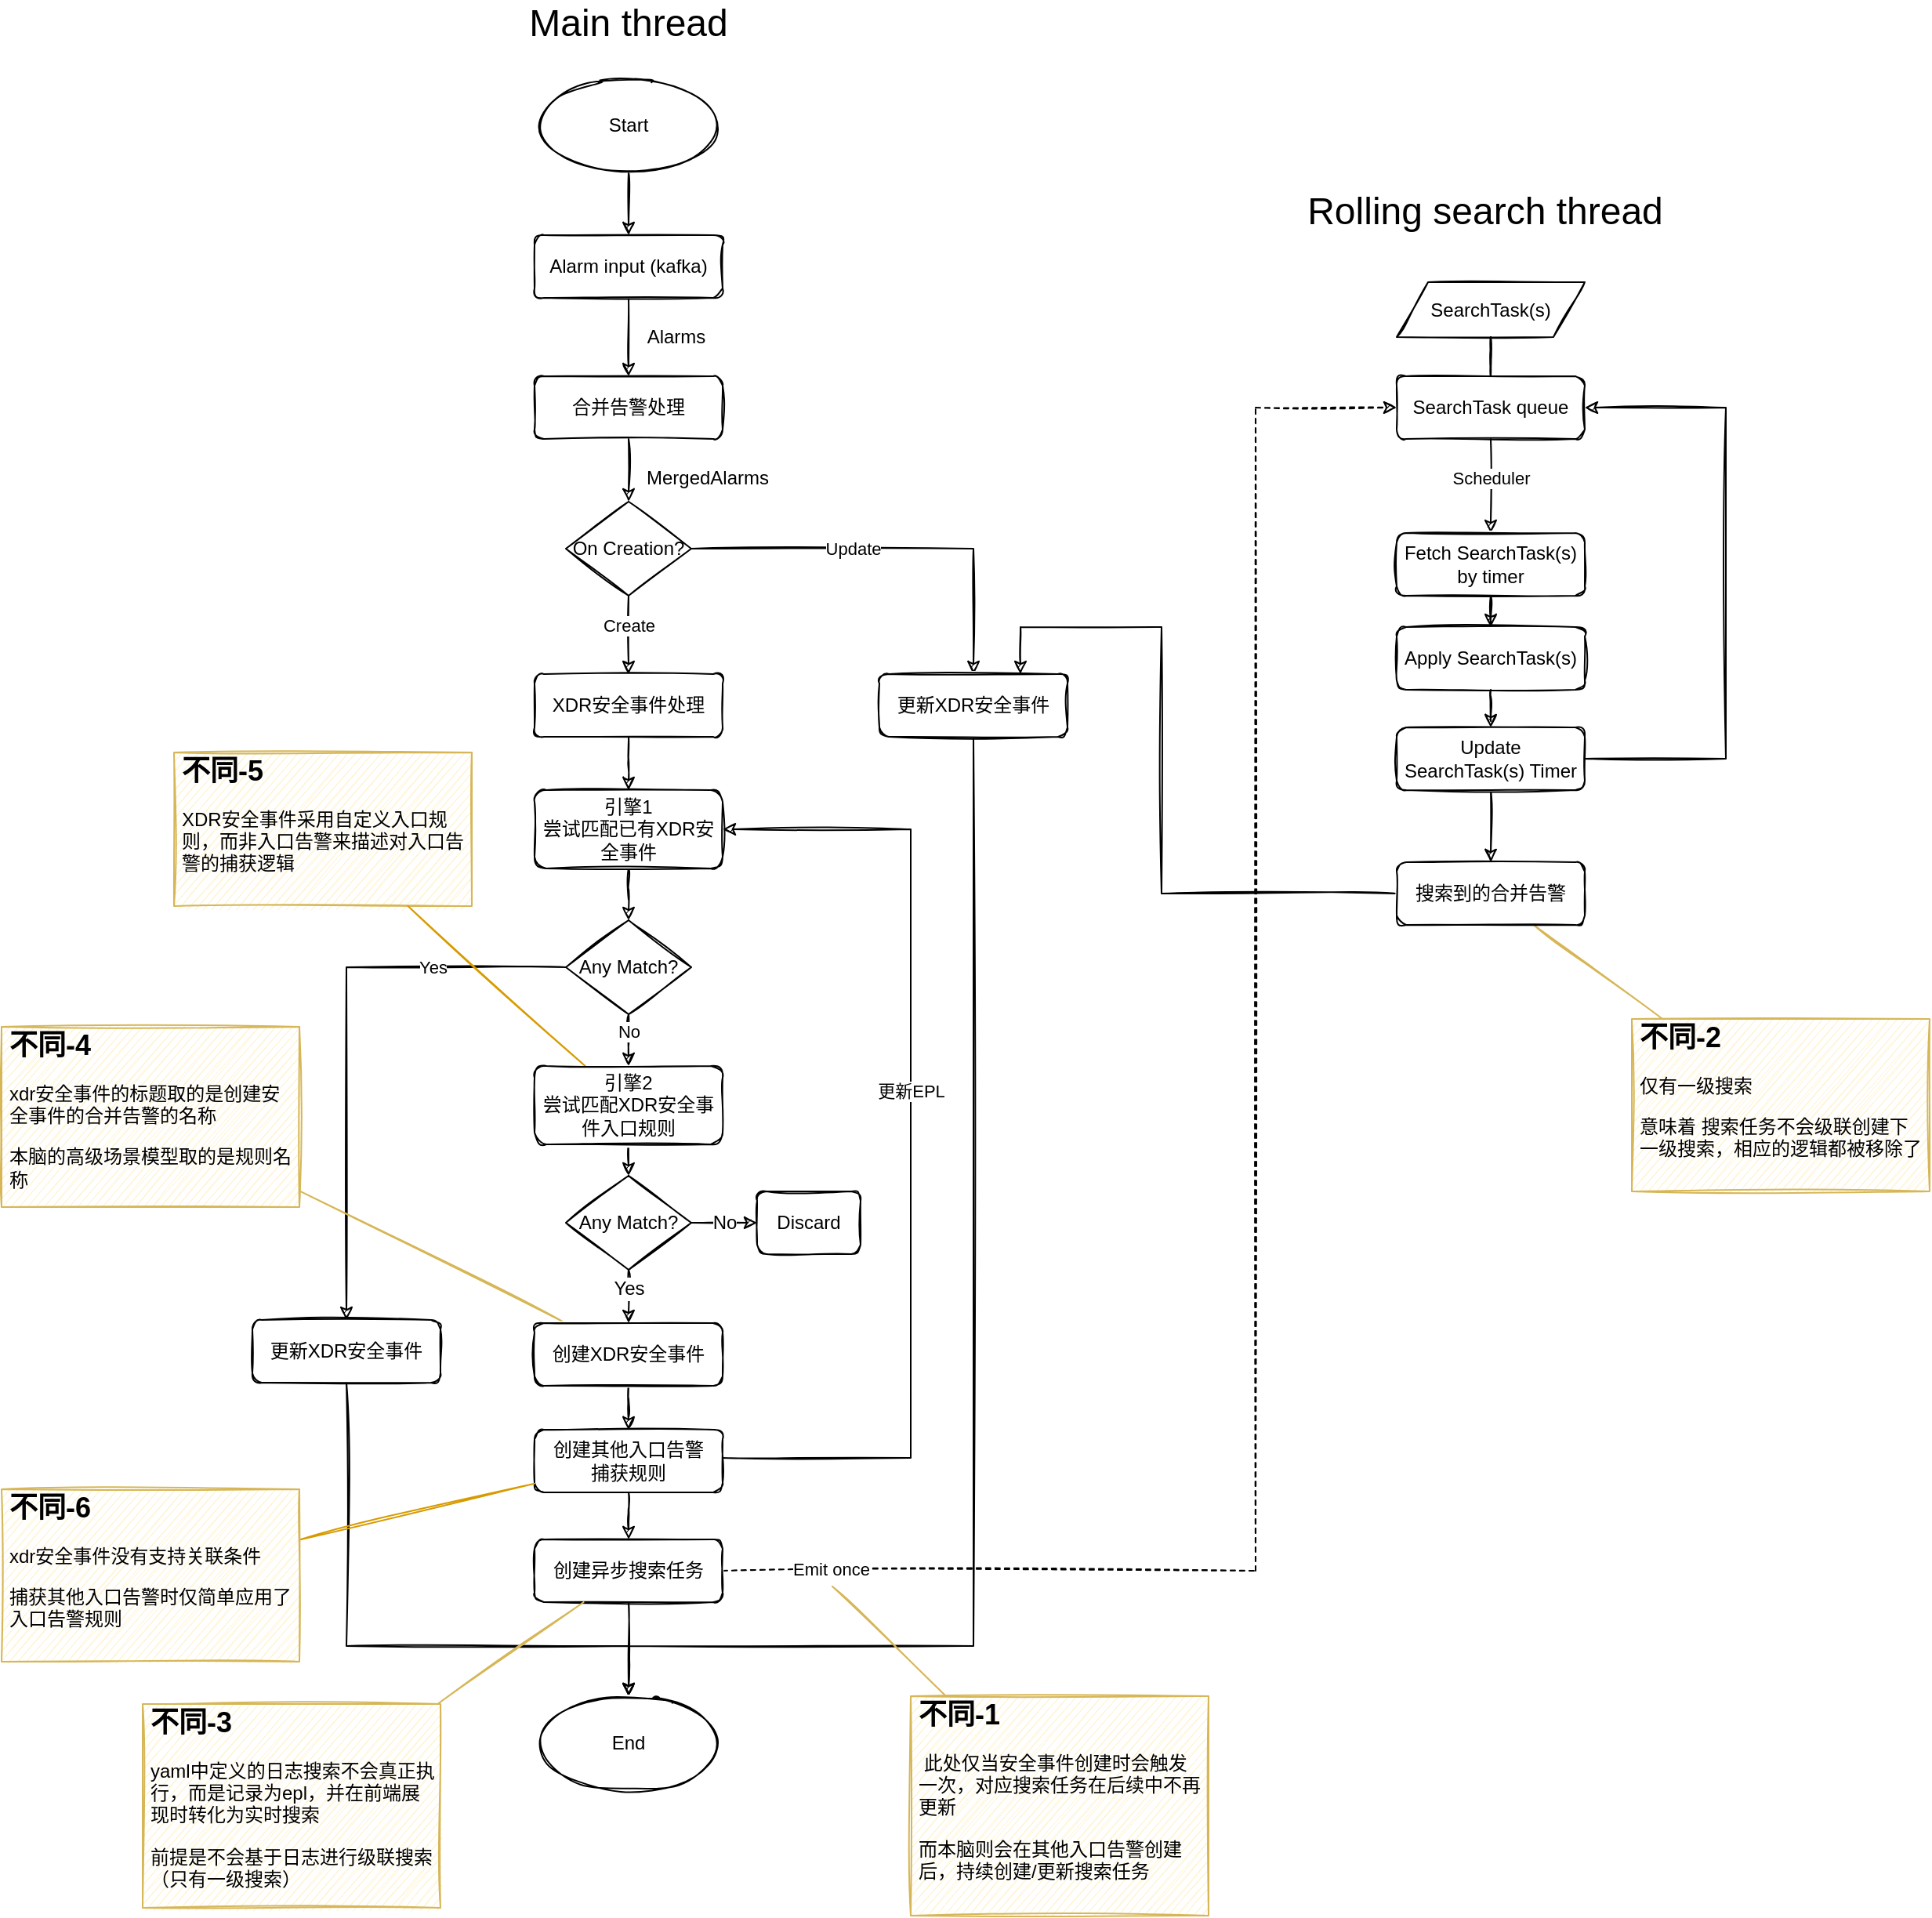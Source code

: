 <mxfile version="20.0.4" type="github">
  <diagram id="C5RBs43oDa-KdzZeNtuy" name="Page-1">
    <mxGraphModel dx="2751" dy="2188" grid="1" gridSize="10" guides="1" tooltips="1" connect="1" arrows="1" fold="1" page="1" pageScale="1" pageWidth="827" pageHeight="1169" math="0" shadow="0">
      <root>
        <mxCell id="WIyWlLk6GJQsqaUBKTNV-0" />
        <mxCell id="WIyWlLk6GJQsqaUBKTNV-1" parent="WIyWlLk6GJQsqaUBKTNV-0" />
        <mxCell id="JY7lylcE65taJHY3PQle-6" value="" style="edgeStyle=orthogonalEdgeStyle;rounded=0;orthogonalLoop=1;jettySize=auto;html=1;sketch=1;" edge="1" parent="WIyWlLk6GJQsqaUBKTNV-1" source="JY7lylcE65taJHY3PQle-4" target="JY7lylcE65taJHY3PQle-5">
          <mxGeometry relative="1" as="geometry" />
        </mxCell>
        <mxCell id="JY7lylcE65taJHY3PQle-4" value="Alarm input (kafka)" style="rounded=1;whiteSpace=wrap;html=1;fontSize=12;glass=0;strokeWidth=1;shadow=0;sketch=1;" vertex="1" parent="WIyWlLk6GJQsqaUBKTNV-1">
          <mxGeometry x="310" y="80" width="120" height="40" as="geometry" />
        </mxCell>
        <mxCell id="JY7lylcE65taJHY3PQle-10" value="" style="edgeStyle=orthogonalEdgeStyle;rounded=0;orthogonalLoop=1;jettySize=auto;html=1;sketch=1;" edge="1" parent="WIyWlLk6GJQsqaUBKTNV-1" source="JY7lylcE65taJHY3PQle-5" target="JY7lylcE65taJHY3PQle-9">
          <mxGeometry relative="1" as="geometry" />
        </mxCell>
        <mxCell id="JY7lylcE65taJHY3PQle-5" value="合并告警处理" style="rounded=1;whiteSpace=wrap;html=1;fontSize=12;glass=0;strokeWidth=1;shadow=0;sketch=1;" vertex="1" parent="WIyWlLk6GJQsqaUBKTNV-1">
          <mxGeometry x="310" y="170" width="120" height="40" as="geometry" />
        </mxCell>
        <mxCell id="JY7lylcE65taJHY3PQle-7" value="Alarms" style="text;html=1;align=center;verticalAlign=middle;resizable=0;points=[];autosize=1;strokeColor=none;fillColor=none;sketch=1;" vertex="1" parent="WIyWlLk6GJQsqaUBKTNV-1">
          <mxGeometry x="370" y="130" width="60" height="30" as="geometry" />
        </mxCell>
        <mxCell id="JY7lylcE65taJHY3PQle-21" value="" style="edgeStyle=orthogonalEdgeStyle;rounded=0;orthogonalLoop=1;jettySize=auto;html=1;sketch=1;" edge="1" parent="WIyWlLk6GJQsqaUBKTNV-1" source="JY7lylcE65taJHY3PQle-8" target="JY7lylcE65taJHY3PQle-20">
          <mxGeometry relative="1" as="geometry" />
        </mxCell>
        <mxCell id="JY7lylcE65taJHY3PQle-8" value="XDR安全事件处理" style="rounded=1;whiteSpace=wrap;html=1;fontSize=12;glass=0;strokeWidth=1;shadow=0;sketch=1;" vertex="1" parent="WIyWlLk6GJQsqaUBKTNV-1">
          <mxGeometry x="310" y="360" width="120" height="40" as="geometry" />
        </mxCell>
        <mxCell id="JY7lylcE65taJHY3PQle-11" value="" style="edgeStyle=orthogonalEdgeStyle;rounded=0;orthogonalLoop=1;jettySize=auto;html=1;sketch=1;" edge="1" parent="WIyWlLk6GJQsqaUBKTNV-1" source="JY7lylcE65taJHY3PQle-9" target="JY7lylcE65taJHY3PQle-8">
          <mxGeometry relative="1" as="geometry" />
        </mxCell>
        <mxCell id="JY7lylcE65taJHY3PQle-19" value="Create" style="edgeLabel;html=1;align=center;verticalAlign=middle;resizable=0;points=[];sketch=1;" vertex="1" connectable="0" parent="JY7lylcE65taJHY3PQle-11">
          <mxGeometry x="-0.242" relative="1" as="geometry">
            <mxPoint as="offset" />
          </mxGeometry>
        </mxCell>
        <mxCell id="JY7lylcE65taJHY3PQle-14" style="edgeStyle=orthogonalEdgeStyle;rounded=0;orthogonalLoop=1;jettySize=auto;html=1;sketch=1;" edge="1" parent="WIyWlLk6GJQsqaUBKTNV-1" source="JY7lylcE65taJHY3PQle-9" target="JY7lylcE65taJHY3PQle-13">
          <mxGeometry relative="1" as="geometry" />
        </mxCell>
        <mxCell id="JY7lylcE65taJHY3PQle-17" value="Update" style="edgeLabel;html=1;align=center;verticalAlign=middle;resizable=0;points=[];sketch=1;" vertex="1" connectable="0" parent="JY7lylcE65taJHY3PQle-14">
          <mxGeometry x="0.116" y="-2" relative="1" as="geometry">
            <mxPoint x="-42" y="-2" as="offset" />
          </mxGeometry>
        </mxCell>
        <mxCell id="JY7lylcE65taJHY3PQle-9" value="On Creation?" style="rhombus;whiteSpace=wrap;html=1;sketch=1;" vertex="1" parent="WIyWlLk6GJQsqaUBKTNV-1">
          <mxGeometry x="330" y="250" width="80" height="60" as="geometry" />
        </mxCell>
        <mxCell id="JY7lylcE65taJHY3PQle-12" value="MergedAlarms" style="text;html=1;align=center;verticalAlign=middle;resizable=0;points=[];autosize=1;strokeColor=none;fillColor=none;sketch=1;" vertex="1" parent="WIyWlLk6GJQsqaUBKTNV-1">
          <mxGeometry x="370" y="220" width="100" height="30" as="geometry" />
        </mxCell>
        <mxCell id="JY7lylcE65taJHY3PQle-40" style="edgeStyle=orthogonalEdgeStyle;rounded=0;orthogonalLoop=1;jettySize=auto;html=1;sketch=1;" edge="1" parent="WIyWlLk6GJQsqaUBKTNV-1" source="JY7lylcE65taJHY3PQle-13" target="JY7lylcE65taJHY3PQle-35">
          <mxGeometry relative="1" as="geometry">
            <Array as="points">
              <mxPoint x="590" y="980" />
              <mxPoint x="370" y="980" />
            </Array>
          </mxGeometry>
        </mxCell>
        <mxCell id="JY7lylcE65taJHY3PQle-13" value="更新XDR安全事件" style="rounded=1;whiteSpace=wrap;html=1;fontSize=12;glass=0;strokeWidth=1;shadow=0;sketch=1;" vertex="1" parent="WIyWlLk6GJQsqaUBKTNV-1">
          <mxGeometry x="530" y="360" width="120" height="40" as="geometry" />
        </mxCell>
        <mxCell id="JY7lylcE65taJHY3PQle-23" value="" style="edgeStyle=orthogonalEdgeStyle;rounded=0;orthogonalLoop=1;jettySize=auto;html=1;sketch=1;" edge="1" parent="WIyWlLk6GJQsqaUBKTNV-1" source="JY7lylcE65taJHY3PQle-20" target="JY7lylcE65taJHY3PQle-22">
          <mxGeometry relative="1" as="geometry" />
        </mxCell>
        <mxCell id="JY7lylcE65taJHY3PQle-20" value="引擎1&lt;br&gt;尝试匹配已有XDR安全事件" style="rounded=1;whiteSpace=wrap;html=1;fontSize=12;glass=0;strokeWidth=1;shadow=0;sketch=1;" vertex="1" parent="WIyWlLk6GJQsqaUBKTNV-1">
          <mxGeometry x="310" y="434" width="120" height="50" as="geometry" />
        </mxCell>
        <mxCell id="JY7lylcE65taJHY3PQle-26" value="" style="edgeStyle=orthogonalEdgeStyle;rounded=0;orthogonalLoop=1;jettySize=auto;html=1;sketch=1;" edge="1" parent="WIyWlLk6GJQsqaUBKTNV-1" source="JY7lylcE65taJHY3PQle-22" target="JY7lylcE65taJHY3PQle-81">
          <mxGeometry relative="1" as="geometry">
            <Array as="points" />
          </mxGeometry>
        </mxCell>
        <mxCell id="JY7lylcE65taJHY3PQle-29" value="No" style="edgeLabel;html=1;align=center;verticalAlign=middle;resizable=0;points=[];sketch=1;" vertex="1" connectable="0" parent="JY7lylcE65taJHY3PQle-26">
          <mxGeometry x="-0.379" relative="1" as="geometry">
            <mxPoint y="-4" as="offset" />
          </mxGeometry>
        </mxCell>
        <mxCell id="JY7lylcE65taJHY3PQle-28" style="edgeStyle=orthogonalEdgeStyle;rounded=0;orthogonalLoop=1;jettySize=auto;html=1;sketch=1;" edge="1" parent="WIyWlLk6GJQsqaUBKTNV-1" source="JY7lylcE65taJHY3PQle-22" target="JY7lylcE65taJHY3PQle-27">
          <mxGeometry relative="1" as="geometry" />
        </mxCell>
        <mxCell id="JY7lylcE65taJHY3PQle-30" value="Yes" style="edgeLabel;html=1;align=center;verticalAlign=middle;resizable=0;points=[];sketch=1;" vertex="1" connectable="0" parent="JY7lylcE65taJHY3PQle-28">
          <mxGeometry x="-0.551" y="-2" relative="1" as="geometry">
            <mxPoint x="-3" y="2" as="offset" />
          </mxGeometry>
        </mxCell>
        <mxCell id="JY7lylcE65taJHY3PQle-22" value="Any Match?" style="rhombus;whiteSpace=wrap;html=1;sketch=1;" vertex="1" parent="WIyWlLk6GJQsqaUBKTNV-1">
          <mxGeometry x="330" y="517" width="80" height="60" as="geometry" />
        </mxCell>
        <mxCell id="JY7lylcE65taJHY3PQle-36" value="" style="edgeStyle=orthogonalEdgeStyle;rounded=0;orthogonalLoop=1;jettySize=auto;html=1;sketch=1;" edge="1" parent="WIyWlLk6GJQsqaUBKTNV-1" source="JY7lylcE65taJHY3PQle-25" target="JY7lylcE65taJHY3PQle-39">
          <mxGeometry relative="1" as="geometry" />
        </mxCell>
        <mxCell id="JY7lylcE65taJHY3PQle-72" style="rounded=0;sketch=1;orthogonalLoop=1;jettySize=auto;html=1;fontSize=12;endArrow=none;endFill=0;fillColor=#fff2cc;strokeColor=#d6b656;" edge="1" parent="WIyWlLk6GJQsqaUBKTNV-1" source="JY7lylcE65taJHY3PQle-25" target="JY7lylcE65taJHY3PQle-71">
          <mxGeometry relative="1" as="geometry" />
        </mxCell>
        <mxCell id="JY7lylcE65taJHY3PQle-25" value="创建XDR安全事件" style="rounded=1;whiteSpace=wrap;html=1;fontSize=12;glass=0;strokeWidth=1;shadow=0;sketch=1;" vertex="1" parent="WIyWlLk6GJQsqaUBKTNV-1">
          <mxGeometry x="310" y="774" width="120" height="40" as="geometry" />
        </mxCell>
        <mxCell id="JY7lylcE65taJHY3PQle-37" style="edgeStyle=orthogonalEdgeStyle;rounded=0;orthogonalLoop=1;jettySize=auto;html=1;entryX=0.5;entryY=0;entryDx=0;entryDy=0;sketch=1;" edge="1" parent="WIyWlLk6GJQsqaUBKTNV-1" source="JY7lylcE65taJHY3PQle-27" target="JY7lylcE65taJHY3PQle-35">
          <mxGeometry relative="1" as="geometry">
            <Array as="points">
              <mxPoint x="190" y="980" />
              <mxPoint x="370" y="980" />
            </Array>
          </mxGeometry>
        </mxCell>
        <mxCell id="JY7lylcE65taJHY3PQle-27" value="更新XDR安全事件" style="rounded=1;whiteSpace=wrap;html=1;fontSize=12;glass=0;strokeWidth=1;shadow=0;sketch=1;" vertex="1" parent="WIyWlLk6GJQsqaUBKTNV-1">
          <mxGeometry x="130" y="772" width="120" height="40" as="geometry" />
        </mxCell>
        <mxCell id="JY7lylcE65taJHY3PQle-38" value="" style="edgeStyle=orthogonalEdgeStyle;rounded=0;orthogonalLoop=1;jettySize=auto;html=1;sketch=1;" edge="1" parent="WIyWlLk6GJQsqaUBKTNV-1" source="JY7lylcE65taJHY3PQle-31" target="JY7lylcE65taJHY3PQle-35">
          <mxGeometry relative="1" as="geometry" />
        </mxCell>
        <mxCell id="JY7lylcE65taJHY3PQle-57" style="edgeStyle=orthogonalEdgeStyle;rounded=0;orthogonalLoop=1;jettySize=auto;html=1;dashed=1;entryX=0;entryY=0.5;entryDx=0;entryDy=0;sketch=1;" edge="1" parent="WIyWlLk6GJQsqaUBKTNV-1" source="JY7lylcE65taJHY3PQle-31" target="JY7lylcE65taJHY3PQle-44">
          <mxGeometry relative="1" as="geometry">
            <mxPoint x="820" y="269" as="targetPoint" />
            <Array as="points">
              <mxPoint x="770" y="932" />
              <mxPoint x="770" y="190" />
            </Array>
          </mxGeometry>
        </mxCell>
        <mxCell id="JY7lylcE65taJHY3PQle-66" value="Emit once" style="edgeLabel;html=1;align=center;verticalAlign=middle;resizable=0;points=[];" vertex="1" connectable="0" parent="JY7lylcE65taJHY3PQle-57">
          <mxGeometry x="-0.883" y="1" relative="1" as="geometry">
            <mxPoint as="offset" />
          </mxGeometry>
        </mxCell>
        <mxCell id="JY7lylcE65taJHY3PQle-31" value="创建异步搜索任务" style="rounded=1;whiteSpace=wrap;html=1;fontSize=12;glass=0;strokeWidth=1;shadow=0;sketch=1;" vertex="1" parent="WIyWlLk6GJQsqaUBKTNV-1">
          <mxGeometry x="310" y="912" width="120" height="40" as="geometry" />
        </mxCell>
        <mxCell id="JY7lylcE65taJHY3PQle-34" value="" style="edgeStyle=orthogonalEdgeStyle;rounded=0;orthogonalLoop=1;jettySize=auto;html=1;sketch=1;" edge="1" parent="WIyWlLk6GJQsqaUBKTNV-1" source="JY7lylcE65taJHY3PQle-32" target="JY7lylcE65taJHY3PQle-4">
          <mxGeometry relative="1" as="geometry" />
        </mxCell>
        <mxCell id="JY7lylcE65taJHY3PQle-32" value="Start" style="ellipse;whiteSpace=wrap;html=1;sketch=1;" vertex="1" parent="WIyWlLk6GJQsqaUBKTNV-1">
          <mxGeometry x="310" y="-20" width="120" height="60" as="geometry" />
        </mxCell>
        <mxCell id="JY7lylcE65taJHY3PQle-35" value="End" style="ellipse;whiteSpace=wrap;html=1;sketch=1;" vertex="1" parent="WIyWlLk6GJQsqaUBKTNV-1">
          <mxGeometry x="310" y="1012" width="120" height="60" as="geometry" />
        </mxCell>
        <mxCell id="JY7lylcE65taJHY3PQle-41" value="" style="edgeStyle=orthogonalEdgeStyle;rounded=0;orthogonalLoop=1;jettySize=auto;html=1;sketch=1;" edge="1" parent="WIyWlLk6GJQsqaUBKTNV-1" source="JY7lylcE65taJHY3PQle-39" target="JY7lylcE65taJHY3PQle-31">
          <mxGeometry relative="1" as="geometry" />
        </mxCell>
        <mxCell id="JY7lylcE65taJHY3PQle-42" style="edgeStyle=orthogonalEdgeStyle;rounded=0;orthogonalLoop=1;jettySize=auto;html=1;sketch=1;" edge="1" parent="WIyWlLk6GJQsqaUBKTNV-1" source="JY7lylcE65taJHY3PQle-39" target="JY7lylcE65taJHY3PQle-20">
          <mxGeometry relative="1" as="geometry">
            <Array as="points">
              <mxPoint x="550" y="860" />
              <mxPoint x="550" y="459" />
            </Array>
          </mxGeometry>
        </mxCell>
        <mxCell id="JY7lylcE65taJHY3PQle-43" value="更新EPL" style="edgeLabel;html=1;align=center;verticalAlign=middle;resizable=0;points=[];sketch=1;" vertex="1" connectable="0" parent="JY7lylcE65taJHY3PQle-42">
          <mxGeometry x="0.288" y="3" relative="1" as="geometry">
            <mxPoint x="3" y="59" as="offset" />
          </mxGeometry>
        </mxCell>
        <mxCell id="JY7lylcE65taJHY3PQle-39" value="创建其他入口告警&lt;br&gt;捕获规则" style="rounded=1;whiteSpace=wrap;html=1;fontSize=12;glass=0;strokeWidth=1;shadow=0;sketch=1;" vertex="1" parent="WIyWlLk6GJQsqaUBKTNV-1">
          <mxGeometry x="310" y="842" width="120" height="40" as="geometry" />
        </mxCell>
        <mxCell id="JY7lylcE65taJHY3PQle-49" value="" style="edgeStyle=orthogonalEdgeStyle;rounded=0;orthogonalLoop=1;jettySize=auto;html=1;sketch=1;" edge="1" parent="WIyWlLk6GJQsqaUBKTNV-1" source="JY7lylcE65taJHY3PQle-44" target="JY7lylcE65taJHY3PQle-60">
          <mxGeometry relative="1" as="geometry">
            <mxPoint x="920" y="260" as="targetPoint" />
          </mxGeometry>
        </mxCell>
        <mxCell id="JY7lylcE65taJHY3PQle-65" value="Scheduler" style="edgeLabel;html=1;align=center;verticalAlign=middle;resizable=0;points=[];" vertex="1" connectable="0" parent="JY7lylcE65taJHY3PQle-49">
          <mxGeometry x="-0.765" y="1" relative="1" as="geometry">
            <mxPoint x="-1" y="18" as="offset" />
          </mxGeometry>
        </mxCell>
        <mxCell id="JY7lylcE65taJHY3PQle-64" value="" style="edgeStyle=orthogonalEdgeStyle;rounded=0;sketch=1;orthogonalLoop=1;jettySize=auto;html=1;endArrow=none;endFill=0;" edge="1" parent="WIyWlLk6GJQsqaUBKTNV-1" source="JY7lylcE65taJHY3PQle-44" target="JY7lylcE65taJHY3PQle-58">
          <mxGeometry relative="1" as="geometry" />
        </mxCell>
        <mxCell id="JY7lylcE65taJHY3PQle-44" value="SearchTask queue" style="rounded=1;whiteSpace=wrap;html=1;fontSize=12;glass=0;strokeWidth=1;shadow=0;sketch=1;" vertex="1" parent="WIyWlLk6GJQsqaUBKTNV-1">
          <mxGeometry x="860" y="170" width="120" height="40" as="geometry" />
        </mxCell>
        <mxCell id="JY7lylcE65taJHY3PQle-51" value="" style="edgeStyle=orthogonalEdgeStyle;rounded=0;orthogonalLoop=1;jettySize=auto;html=1;sketch=1;" edge="1" parent="WIyWlLk6GJQsqaUBKTNV-1" source="JY7lylcE65taJHY3PQle-60" target="JY7lylcE65taJHY3PQle-50">
          <mxGeometry relative="1" as="geometry">
            <mxPoint x="920" y="335" as="sourcePoint" />
          </mxGeometry>
        </mxCell>
        <mxCell id="JY7lylcE65taJHY3PQle-54" value="" style="edgeStyle=orthogonalEdgeStyle;rounded=0;orthogonalLoop=1;jettySize=auto;html=1;sketch=1;" edge="1" parent="WIyWlLk6GJQsqaUBKTNV-1" source="JY7lylcE65taJHY3PQle-50" target="JY7lylcE65taJHY3PQle-53">
          <mxGeometry relative="1" as="geometry" />
        </mxCell>
        <mxCell id="JY7lylcE65taJHY3PQle-50" value="Apply SearchTask(s)" style="rounded=1;whiteSpace=wrap;html=1;fontSize=12;glass=0;strokeWidth=1;shadow=0;sketch=1;" vertex="1" parent="WIyWlLk6GJQsqaUBKTNV-1">
          <mxGeometry x="860" y="330" width="120" height="40" as="geometry" />
        </mxCell>
        <mxCell id="JY7lylcE65taJHY3PQle-56" style="edgeStyle=orthogonalEdgeStyle;rounded=0;orthogonalLoop=1;jettySize=auto;html=1;entryX=1;entryY=0.5;entryDx=0;entryDy=0;exitX=1;exitY=0.5;exitDx=0;exitDy=0;sketch=1;" edge="1" parent="WIyWlLk6GJQsqaUBKTNV-1" source="JY7lylcE65taJHY3PQle-53" target="JY7lylcE65taJHY3PQle-44">
          <mxGeometry relative="1" as="geometry">
            <Array as="points">
              <mxPoint x="1070" y="414" />
              <mxPoint x="1070" y="190" />
            </Array>
          </mxGeometry>
        </mxCell>
        <mxCell id="JY7lylcE65taJHY3PQle-62" value="" style="edgeStyle=orthogonalEdgeStyle;rounded=0;orthogonalLoop=1;jettySize=auto;html=1;sketch=1;" edge="1" parent="WIyWlLk6GJQsqaUBKTNV-1" source="JY7lylcE65taJHY3PQle-53" target="JY7lylcE65taJHY3PQle-61">
          <mxGeometry relative="1" as="geometry" />
        </mxCell>
        <mxCell id="JY7lylcE65taJHY3PQle-53" value="Update &lt;br&gt;SearchTask(s) Timer" style="rounded=1;whiteSpace=wrap;html=1;fontSize=12;glass=0;strokeWidth=1;shadow=0;sketch=1;" vertex="1" parent="WIyWlLk6GJQsqaUBKTNV-1">
          <mxGeometry x="860" y="394" width="120" height="40" as="geometry" />
        </mxCell>
        <mxCell id="JY7lylcE65taJHY3PQle-76" value="" style="edgeStyle=none;rounded=0;sketch=1;orthogonalLoop=1;jettySize=auto;html=1;fontSize=12;endArrow=none;endFill=0;" edge="1" parent="WIyWlLk6GJQsqaUBKTNV-1" source="JY7lylcE65taJHY3PQle-58" target="JY7lylcE65taJHY3PQle-44">
          <mxGeometry relative="1" as="geometry" />
        </mxCell>
        <mxCell id="JY7lylcE65taJHY3PQle-58" value="SearchTask(s)" style="shape=parallelogram;perimeter=parallelogramPerimeter;whiteSpace=wrap;html=1;fixedSize=1;sketch=1;" vertex="1" parent="WIyWlLk6GJQsqaUBKTNV-1">
          <mxGeometry x="860" y="110" width="120" height="35" as="geometry" />
        </mxCell>
        <mxCell id="JY7lylcE65taJHY3PQle-60" value="Fetch SearchTask(s) by timer" style="rounded=1;whiteSpace=wrap;html=1;fontSize=12;glass=0;strokeWidth=1;shadow=0;sketch=1;" vertex="1" parent="WIyWlLk6GJQsqaUBKTNV-1">
          <mxGeometry x="860" y="270" width="120" height="40" as="geometry" />
        </mxCell>
        <mxCell id="JY7lylcE65taJHY3PQle-63" style="edgeStyle=orthogonalEdgeStyle;rounded=0;orthogonalLoop=1;jettySize=auto;html=1;entryX=0.75;entryY=0;entryDx=0;entryDy=0;exitX=0;exitY=0.5;exitDx=0;exitDy=0;sketch=1;" edge="1" parent="WIyWlLk6GJQsqaUBKTNV-1" source="JY7lylcE65taJHY3PQle-61" target="JY7lylcE65taJHY3PQle-13">
          <mxGeometry relative="1" as="geometry">
            <mxPoint x="870" y="440" as="sourcePoint" />
            <Array as="points">
              <mxPoint x="710" y="500" />
              <mxPoint x="710" y="330" />
              <mxPoint x="620" y="330" />
            </Array>
          </mxGeometry>
        </mxCell>
        <mxCell id="JY7lylcE65taJHY3PQle-74" style="edgeStyle=none;rounded=0;sketch=1;orthogonalLoop=1;jettySize=auto;html=1;fontSize=12;endArrow=none;endFill=0;fillColor=#fff2cc;strokeColor=#d6b656;" edge="1" parent="WIyWlLk6GJQsqaUBKTNV-1" source="JY7lylcE65taJHY3PQle-61" target="JY7lylcE65taJHY3PQle-69">
          <mxGeometry relative="1" as="geometry" />
        </mxCell>
        <mxCell id="JY7lylcE65taJHY3PQle-61" value="搜索到的合并告警" style="rounded=1;whiteSpace=wrap;html=1;fontSize=12;glass=0;strokeWidth=1;shadow=0;sketch=1;" vertex="1" parent="WIyWlLk6GJQsqaUBKTNV-1">
          <mxGeometry x="860" y="480" width="120" height="40" as="geometry" />
        </mxCell>
        <mxCell id="JY7lylcE65taJHY3PQle-67" value="&lt;h1 style=&quot;font-size: 18px;&quot;&gt;&lt;font style=&quot;font-size: 18px;&quot;&gt;不同-1&lt;/font&gt;&lt;/h1&gt;&lt;p style=&quot;&quot;&gt;&amp;nbsp;此处仅当安全事件创建时会触发一次，对应搜索任务在后续中不再更新&lt;/p&gt;&lt;p style=&quot;&quot;&gt;而本脑则会在其他入口告警创建后，持续创建/更新搜索任务&lt;/p&gt;" style="text;html=1;strokeColor=#d6b656;fillColor=#fff2cc;spacing=5;spacingTop=-20;whiteSpace=wrap;overflow=hidden;rounded=0;sketch=1;" vertex="1" parent="WIyWlLk6GJQsqaUBKTNV-1">
          <mxGeometry x="550" y="1012" width="190" height="140" as="geometry" />
        </mxCell>
        <mxCell id="JY7lylcE65taJHY3PQle-69" value="&lt;h1 style=&quot;font-size: 18px;&quot;&gt;&lt;font style=&quot;font-size: 18px;&quot;&gt;不同-2&lt;/font&gt;&lt;/h1&gt;&lt;p style=&quot;&quot;&gt;仅有一级搜索&lt;/p&gt;&lt;p style=&quot;&quot;&gt;意味着 搜索任务不会级联创建下一级搜索，相应的逻辑都被移除了&lt;/p&gt;" style="text;html=1;strokeColor=#d6b656;fillColor=#fff2cc;spacing=5;spacingTop=-20;whiteSpace=wrap;overflow=hidden;rounded=0;sketch=1;" vertex="1" parent="WIyWlLk6GJQsqaUBKTNV-1">
          <mxGeometry x="1010" y="580" width="190" height="110" as="geometry" />
        </mxCell>
        <mxCell id="JY7lylcE65taJHY3PQle-70" value="&lt;h1 style=&quot;font-size: 18px;&quot;&gt;&lt;font style=&quot;font-size: 18px;&quot;&gt;不同-3&lt;/font&gt;&lt;/h1&gt;&lt;p style=&quot;&quot;&gt;yaml中定义的日志搜索不会真正执行，而是记录为epl，并在前端展现时转化为实时搜索&lt;/p&gt;&lt;p style=&quot;&quot;&gt;前提是不会基于日志进行级联搜索（只有一级搜索）&lt;/p&gt;" style="text;html=1;strokeColor=#d6b656;fillColor=#fff2cc;spacing=5;spacingTop=-20;whiteSpace=wrap;overflow=hidden;rounded=0;sketch=1;" vertex="1" parent="WIyWlLk6GJQsqaUBKTNV-1">
          <mxGeometry x="60" y="1017" width="190" height="130" as="geometry" />
        </mxCell>
        <mxCell id="JY7lylcE65taJHY3PQle-71" value="&lt;h1 style=&quot;font-size: 18px;&quot;&gt;&lt;font style=&quot;font-size: 18px;&quot;&gt;不同-4&lt;/font&gt;&lt;/h1&gt;&lt;p style=&quot;&quot;&gt;xdr安全事件的标题取的是创建安全事件的合并告警的名称&lt;/p&gt;&lt;p style=&quot;&quot;&gt;本脑的高级场景模型取的是规则名称&lt;/p&gt;" style="text;html=1;strokeColor=#d6b656;fillColor=#fff2cc;spacing=5;spacingTop=-20;whiteSpace=wrap;overflow=hidden;rounded=0;sketch=1;" vertex="1" parent="WIyWlLk6GJQsqaUBKTNV-1">
          <mxGeometry x="-30" y="585" width="190" height="115" as="geometry" />
        </mxCell>
        <mxCell id="JY7lylcE65taJHY3PQle-73" style="rounded=0;sketch=1;orthogonalLoop=1;jettySize=auto;html=1;fontSize=12;endArrow=none;endFill=0;fillColor=#fff2cc;strokeColor=#d6b656;" edge="1" parent="WIyWlLk6GJQsqaUBKTNV-1" target="JY7lylcE65taJHY3PQle-67">
          <mxGeometry relative="1" as="geometry">
            <mxPoint x="500" y="942" as="sourcePoint" />
            <mxPoint x="295" y="697.0" as="targetPoint" />
          </mxGeometry>
        </mxCell>
        <mxCell id="JY7lylcE65taJHY3PQle-75" style="rounded=0;sketch=1;orthogonalLoop=1;jettySize=auto;html=1;fontSize=12;endArrow=none;endFill=0;fillColor=#fff2cc;strokeColor=#d6b656;" edge="1" parent="WIyWlLk6GJQsqaUBKTNV-1" source="JY7lylcE65taJHY3PQle-31" target="JY7lylcE65taJHY3PQle-70">
          <mxGeometry relative="1" as="geometry">
            <mxPoint x="440" y="962" as="sourcePoint" />
            <mxPoint x="240" y="1018.667" as="targetPoint" />
          </mxGeometry>
        </mxCell>
        <mxCell id="JY7lylcE65taJHY3PQle-80" value="&lt;h1 style=&quot;font-size: 18px;&quot;&gt;&lt;font style=&quot;font-size: 18px;&quot;&gt;不同-5&lt;/font&gt;&lt;/h1&gt;&lt;p style=&quot;&quot;&gt;XDR安全事件采用自定义入口规则，而非入口告警来描述对入口告警的捕获逻辑&lt;/p&gt;" style="text;html=1;strokeColor=#d6b656;fillColor=#fff2cc;spacing=5;spacingTop=-20;whiteSpace=wrap;overflow=hidden;rounded=0;sketch=1;" vertex="1" parent="WIyWlLk6GJQsqaUBKTNV-1">
          <mxGeometry x="80" y="410" width="190" height="98" as="geometry" />
        </mxCell>
        <mxCell id="JY7lylcE65taJHY3PQle-85" value="" style="edgeStyle=none;rounded=0;sketch=1;orthogonalLoop=1;jettySize=auto;html=1;fontSize=12;endArrow=classic;endFill=1;" edge="1" parent="WIyWlLk6GJQsqaUBKTNV-1" source="JY7lylcE65taJHY3PQle-81" target="JY7lylcE65taJHY3PQle-84">
          <mxGeometry relative="1" as="geometry" />
        </mxCell>
        <mxCell id="JY7lylcE65taJHY3PQle-91" style="edgeStyle=none;rounded=0;sketch=1;orthogonalLoop=1;jettySize=auto;html=1;fontSize=12;endArrow=none;endFill=0;fillColor=#ffe6cc;strokeColor=#d79b00;" edge="1" parent="WIyWlLk6GJQsqaUBKTNV-1" source="JY7lylcE65taJHY3PQle-81" target="JY7lylcE65taJHY3PQle-80">
          <mxGeometry relative="1" as="geometry" />
        </mxCell>
        <mxCell id="JY7lylcE65taJHY3PQle-81" value="引擎2&lt;br&gt;尝试匹配XDR安全事件入口规则" style="rounded=1;whiteSpace=wrap;html=1;fontSize=12;glass=0;strokeWidth=1;shadow=0;sketch=1;" vertex="1" parent="WIyWlLk6GJQsqaUBKTNV-1">
          <mxGeometry x="310" y="610" width="120" height="50" as="geometry" />
        </mxCell>
        <mxCell id="JY7lylcE65taJHY3PQle-86" value="" style="edgeStyle=none;rounded=0;sketch=1;orthogonalLoop=1;jettySize=auto;html=1;fontSize=12;endArrow=classic;endFill=1;" edge="1" parent="WIyWlLk6GJQsqaUBKTNV-1" source="JY7lylcE65taJHY3PQle-84" target="JY7lylcE65taJHY3PQle-25">
          <mxGeometry relative="1" as="geometry" />
        </mxCell>
        <mxCell id="JY7lylcE65taJHY3PQle-87" value="Yes" style="edgeLabel;html=1;align=center;verticalAlign=middle;resizable=0;points=[];fontSize=12;" vertex="1" connectable="0" parent="JY7lylcE65taJHY3PQle-86">
          <mxGeometry x="-0.522" y="-2" relative="1" as="geometry">
            <mxPoint x="2" y="4" as="offset" />
          </mxGeometry>
        </mxCell>
        <mxCell id="JY7lylcE65taJHY3PQle-89" value="" style="edgeStyle=none;rounded=0;sketch=1;orthogonalLoop=1;jettySize=auto;html=1;fontSize=12;endArrow=classic;endFill=1;" edge="1" parent="WIyWlLk6GJQsqaUBKTNV-1" source="JY7lylcE65taJHY3PQle-84" target="JY7lylcE65taJHY3PQle-88">
          <mxGeometry relative="1" as="geometry" />
        </mxCell>
        <mxCell id="JY7lylcE65taJHY3PQle-90" value="No" style="edgeLabel;html=1;align=center;verticalAlign=middle;resizable=0;points=[];fontSize=12;" vertex="1" connectable="0" parent="JY7lylcE65taJHY3PQle-89">
          <mxGeometry x="-0.435" y="1" relative="1" as="geometry">
            <mxPoint x="9" y="1" as="offset" />
          </mxGeometry>
        </mxCell>
        <mxCell id="JY7lylcE65taJHY3PQle-84" value="Any Match?" style="rhombus;whiteSpace=wrap;html=1;sketch=1;" vertex="1" parent="WIyWlLk6GJQsqaUBKTNV-1">
          <mxGeometry x="330" y="680" width="80" height="60" as="geometry" />
        </mxCell>
        <mxCell id="JY7lylcE65taJHY3PQle-88" value="Discard" style="rounded=1;whiteSpace=wrap;html=1;fontSize=12;glass=0;strokeWidth=1;shadow=0;sketch=1;" vertex="1" parent="WIyWlLk6GJQsqaUBKTNV-1">
          <mxGeometry x="452" y="690" width="66" height="40" as="geometry" />
        </mxCell>
        <mxCell id="JY7lylcE65taJHY3PQle-93" style="edgeStyle=none;rounded=0;sketch=1;orthogonalLoop=1;jettySize=auto;html=1;fontSize=12;endArrow=none;endFill=0;fillColor=#ffe6cc;strokeColor=#d79b00;" edge="1" parent="WIyWlLk6GJQsqaUBKTNV-1" source="JY7lylcE65taJHY3PQle-92" target="JY7lylcE65taJHY3PQle-39">
          <mxGeometry relative="1" as="geometry" />
        </mxCell>
        <mxCell id="JY7lylcE65taJHY3PQle-92" value="&lt;h1 style=&quot;font-size: 18px;&quot;&gt;&lt;font style=&quot;font-size: 18px;&quot;&gt;不同-6&lt;/font&gt;&lt;/h1&gt;&lt;p style=&quot;&quot;&gt;xdr安全事件没有支持关联条件&lt;/p&gt;&lt;p style=&quot;&quot;&gt;捕获其他入口告警时仅简单应用了入口告警规则&lt;/p&gt;" style="text;html=1;strokeColor=#d6b656;fillColor=#fff2cc;spacing=5;spacingTop=-20;whiteSpace=wrap;overflow=hidden;rounded=0;sketch=1;" vertex="1" parent="WIyWlLk6GJQsqaUBKTNV-1">
          <mxGeometry x="-30" y="880" width="190" height="110" as="geometry" />
        </mxCell>
        <mxCell id="JY7lylcE65taJHY3PQle-95" value="Main thread" style="text;html=1;strokeColor=none;fillColor=none;align=center;verticalAlign=middle;whiteSpace=wrap;rounded=0;sketch=1;fontSize=24;" vertex="1" parent="WIyWlLk6GJQsqaUBKTNV-1">
          <mxGeometry x="295" y="-70" width="150" height="30" as="geometry" />
        </mxCell>
        <mxCell id="JY7lylcE65taJHY3PQle-96" value="Rolling search thread" style="text;html=1;strokeColor=none;fillColor=none;align=center;verticalAlign=middle;whiteSpace=wrap;rounded=0;sketch=1;fontSize=24;" vertex="1" parent="WIyWlLk6GJQsqaUBKTNV-1">
          <mxGeometry x="800" y="50" width="233" height="30" as="geometry" />
        </mxCell>
      </root>
    </mxGraphModel>
  </diagram>
</mxfile>
